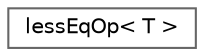 digraph "Graphical Class Hierarchy"
{
 // LATEX_PDF_SIZE
  bgcolor="transparent";
  edge [fontname=Helvetica,fontsize=10,labelfontname=Helvetica,labelfontsize=10];
  node [fontname=Helvetica,fontsize=10,shape=box,height=0.2,width=0.4];
  rankdir="LR";
  Node0 [id="Node000000",label="lessEqOp\< T \>",height=0.2,width=0.4,color="grey40", fillcolor="white", style="filled",URL="$structFoam_1_1lessEqOp.html",tooltip=" "];
}
